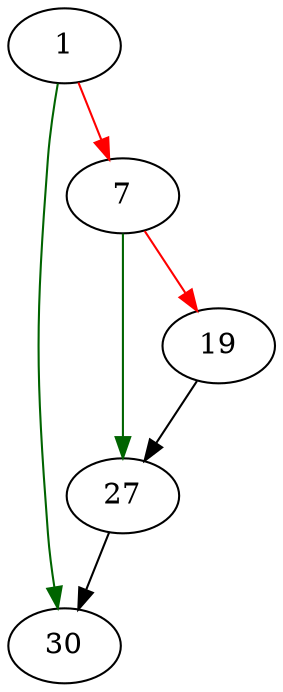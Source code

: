 strict digraph "freadahead" {
	// Node definitions.
	1 [entry=true];
	30;
	7;
	27;
	19;

	// Edge definitions.
	1 -> 30 [
		color=darkgreen
		cond=true
	];
	1 -> 7 [
		color=red
		cond=false
	];
	7 -> 27 [
		color=darkgreen
		cond=true
	];
	7 -> 19 [
		color=red
		cond=false
	];
	27 -> 30;
	19 -> 27;
}